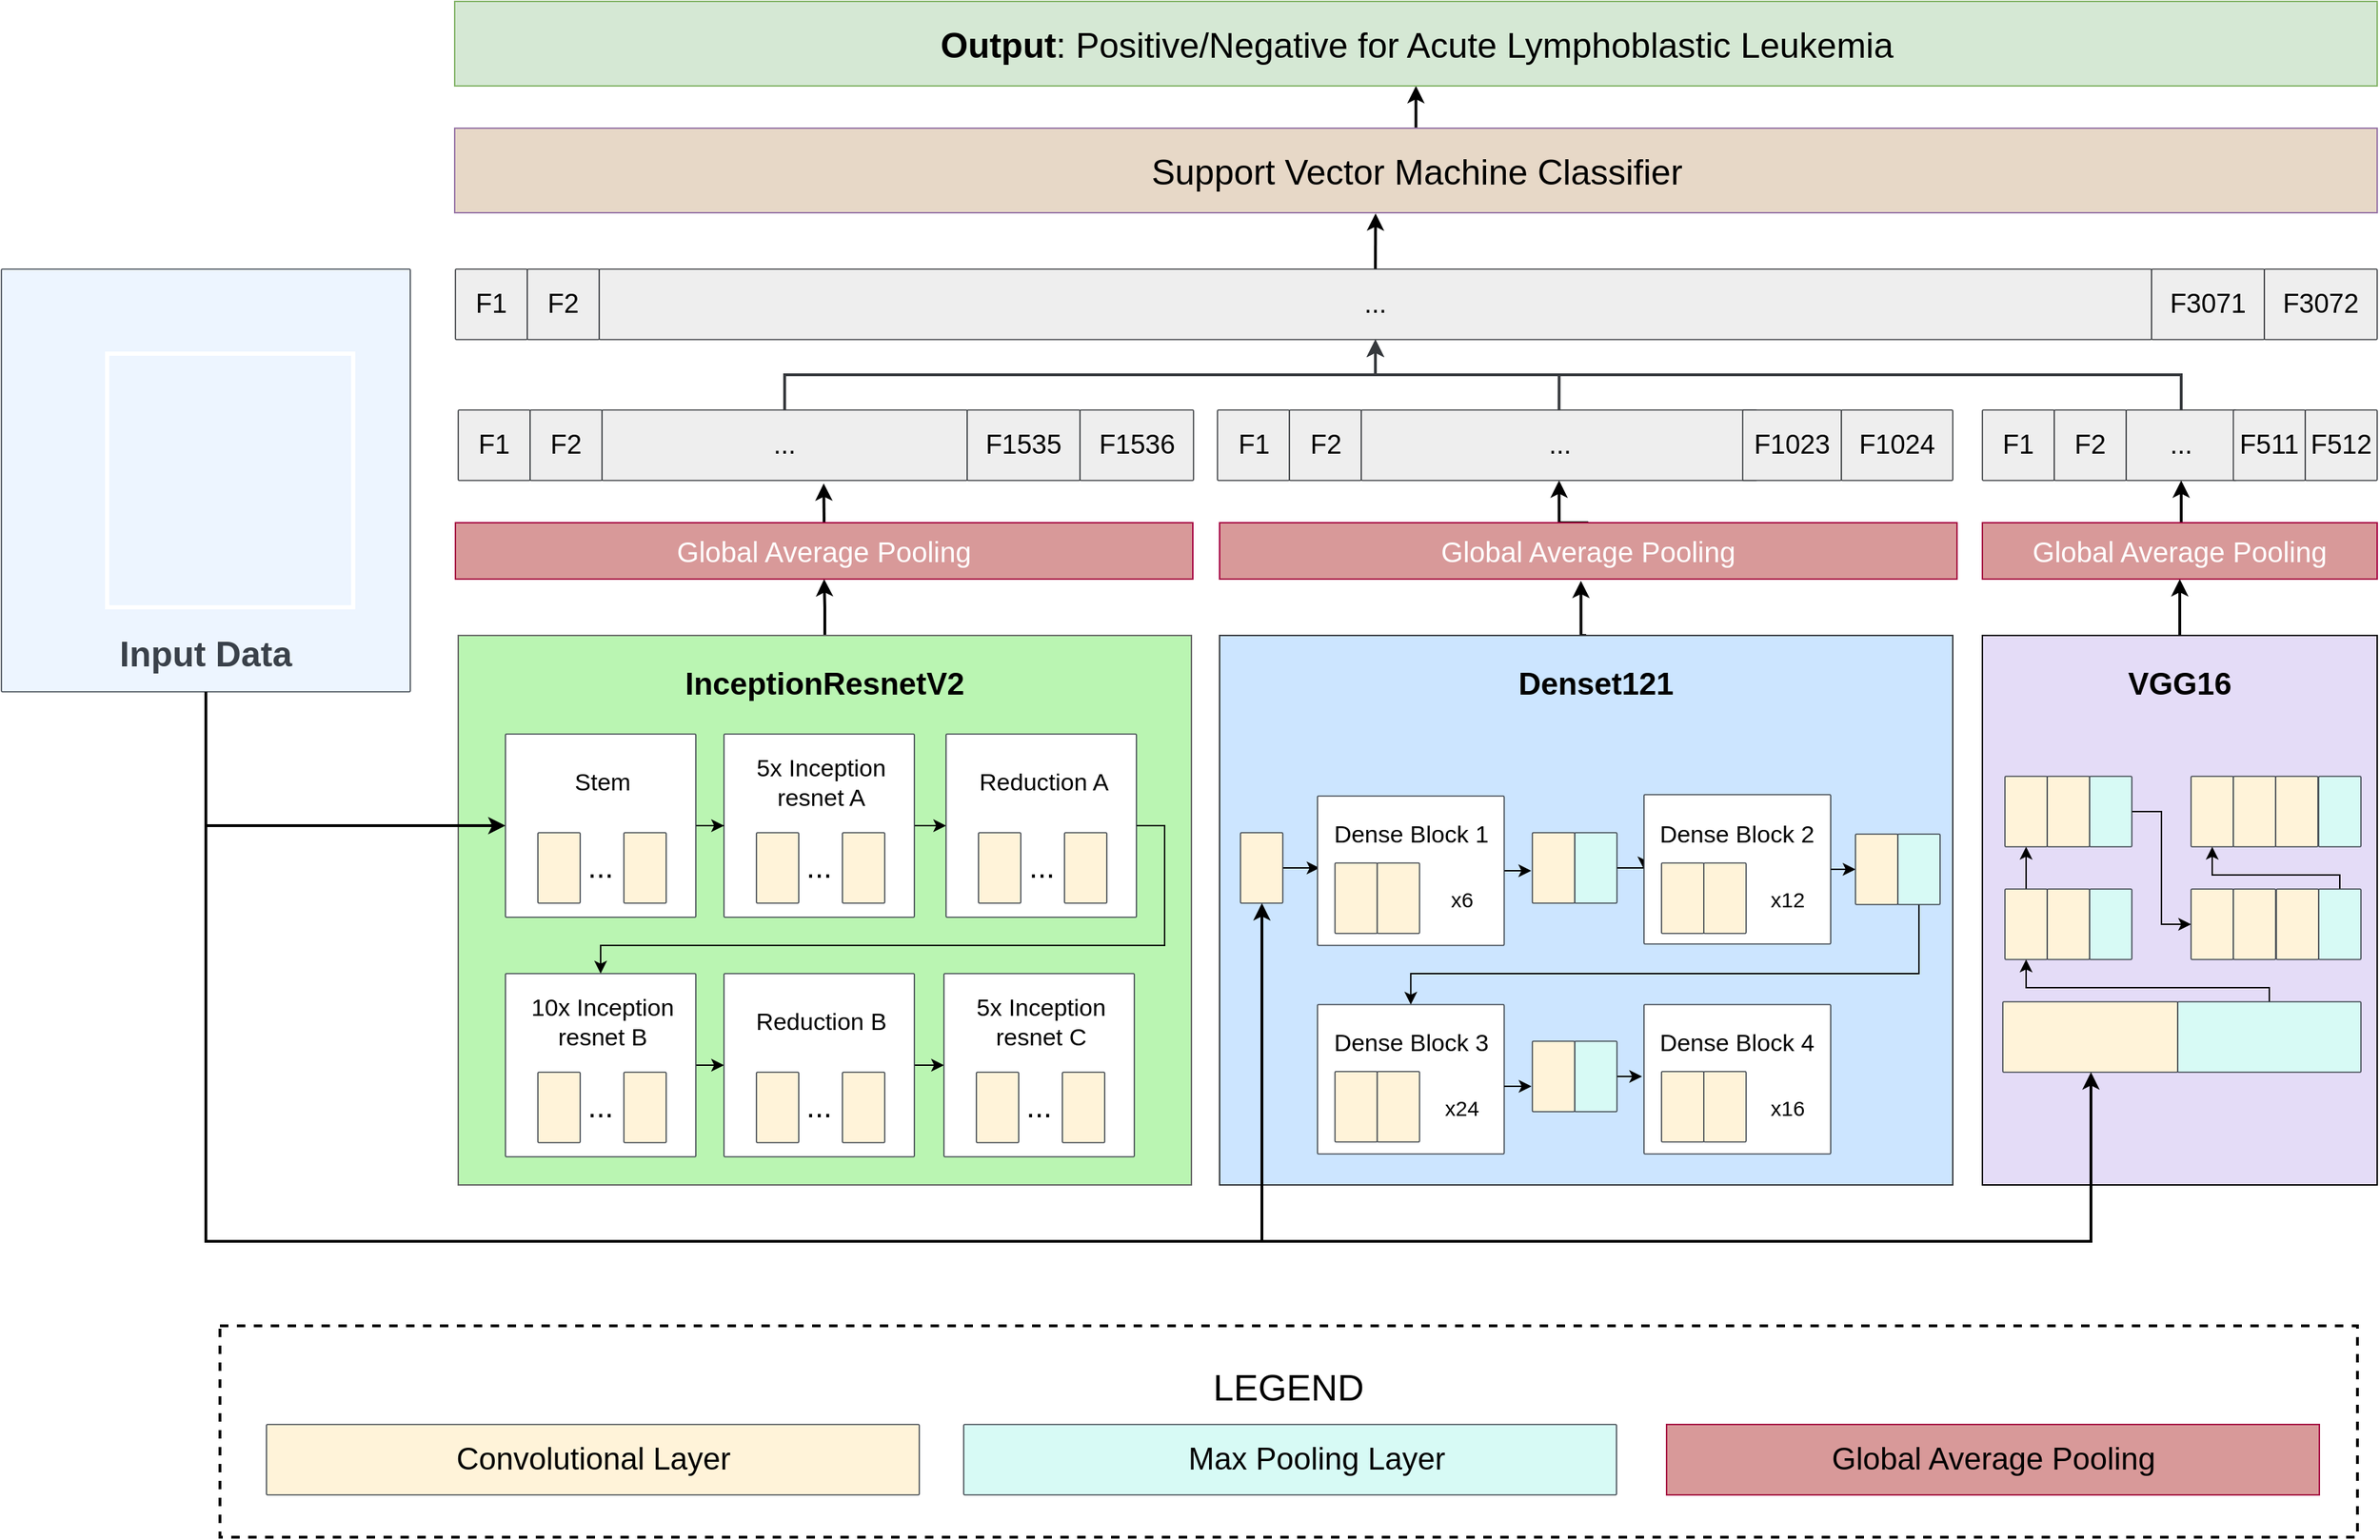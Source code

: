 <mxfile version="21.3.6" type="device">
  <diagram name="Page-1" id="dcNrq3EZDVbJjcfLy3L3">
    <mxGraphModel dx="4090" dy="1260" grid="1" gridSize="10" guides="1" tooltips="1" connect="1" arrows="1" fold="1" page="1" pageScale="1" pageWidth="850" pageHeight="1100" math="0" shadow="0">
      <root>
        <mxCell id="0" />
        <mxCell id="1" parent="0" />
        <mxCell id="1jOMe3DSmXeNATYC33Cs-1" value="" style="html=1;overflow=block;blockSpacing=1;whiteSpace=wrap;fontSize=13;spacing=3.8;strokeColor=#3a414a;strokeOpacity=100;fillOpacity=100;rounded=1;absoluteArcSize=1;arcSize=1.5;fillColor=#edf5ff;strokeWidth=0.8;lucidId=qksZ~IvJ2rkg;" parent="1" vertex="1">
          <mxGeometry x="-1465" y="410" width="290" height="300" as="geometry" />
        </mxCell>
        <mxCell id="1jOMe3DSmXeNATYC33Cs-2" value="" style="html=1;overflow=block;blockSpacing=1;whiteSpace=wrap;shape=image;fontSize=13;spacing=0;strokeColor=#ffffff;strokeOpacity=100;strokeWidth=3;image=https://images.lucid.app/images/e1678ac7-073d-4d77-ae5f-3718ac71f8c2/content;imageAspect=0;lucidId=zksZgOa.bNGP;" parent="1" vertex="1">
          <mxGeometry x="-1420" y="445" width="180" height="180" as="geometry" />
        </mxCell>
        <mxCell id="1jOMe3DSmXeNATYC33Cs-3" value="" style="html=1;overflow=block;blockSpacing=1;whiteSpace=wrap;shape=image;fontSize=13;spacing=0;strokeColor=#ffffff;strokeOpacity=100;strokeWidth=3;image=https://images.lucid.app/images/c136f2e1-bb6f-41cf-a175-960c0fe65cb5/content;imageAspect=0;lucidId=zksZTLr5oBY_;imageBorder=#FFFFFF;" parent="1" vertex="1">
          <mxGeometry x="-1390" y="470" width="174.5" height="180" as="geometry" />
        </mxCell>
        <mxCell id="1jOMe3DSmXeNATYC33Cs-4" value="&lt;font size=&quot;1&quot; style=&quot;&quot;&gt;&lt;b style=&quot;font-size: 25px;&quot;&gt;Input Data&lt;/b&gt;&lt;/font&gt;" style="html=1;overflow=block;blockSpacing=1;whiteSpace=wrap;fontSize=16.7;fontColor=#3a414a;spacing=3.8;strokeOpacity=0;fillOpacity=0;rounded=1;absoluteArcSize=1;arcSize=9;fillColor=#ffffff;strokeWidth=0.8;lucidId=ilsZxkLqA2Q9;" parent="1" vertex="1">
          <mxGeometry x="-1410" y="659" width="180" height="45" as="geometry" />
        </mxCell>
        <mxCell id="1jOMe3DSmXeNATYC33Cs-387" style="edgeStyle=orthogonalEdgeStyle;rounded=0;orthogonalLoop=1;jettySize=auto;html=1;exitX=0.5;exitY=0;exitDx=0;exitDy=0;entryX=0.5;entryY=1;entryDx=0;entryDy=0;strokeWidth=2;" parent="1" source="1jOMe3DSmXeNATYC33Cs-195" target="1jOMe3DSmXeNATYC33Cs-384" edge="1">
          <mxGeometry relative="1" as="geometry" />
        </mxCell>
        <mxCell id="1jOMe3DSmXeNATYC33Cs-195" value="" style="rounded=0;whiteSpace=wrap;html=1;fillColor=#BAF5B2;gradientColor=#BAF5B2;strokeColor=#666666;" parent="1" vertex="1">
          <mxGeometry x="-1141" y="670" width="520" height="390" as="geometry" />
        </mxCell>
        <mxCell id="1jOMe3DSmXeNATYC33Cs-235" style="edgeStyle=orthogonalEdgeStyle;rounded=0;orthogonalLoop=1;jettySize=auto;html=1;exitX=1;exitY=0.5;exitDx=0;exitDy=0;entryX=0;entryY=0.5;entryDx=0;entryDy=0;" parent="1" source="1jOMe3DSmXeNATYC33Cs-196" target="1jOMe3DSmXeNATYC33Cs-202" edge="1">
          <mxGeometry relative="1" as="geometry" />
        </mxCell>
        <mxCell id="1jOMe3DSmXeNATYC33Cs-196" value="&lt;div style=&quot;display: flex; justify-content: center; text-align: center; align-items: baseline; font-size: 0; line-height: 1.25;margin-top: -2px;&quot;&gt;&lt;span&gt;a&lt;/span&gt;&lt;/div&gt;" style="html=1;overflow=block;blockSpacing=1;whiteSpace=wrap;fontSize=13;spacing=3.8;strokeColor=#3a414a;strokeOpacity=100;rounded=1;absoluteArcSize=1;arcSize=1.5;strokeWidth=0.8;lucidId=cqyZAo~AT.8_;" parent="1" vertex="1">
          <mxGeometry x="-952.5" y="740" width="135" height="130" as="geometry" />
        </mxCell>
        <mxCell id="1jOMe3DSmXeNATYC33Cs-197" value="" style="html=1;overflow=block;blockSpacing=1;whiteSpace=wrap;fontSize=13;spacing=3.8;strokeColor=#3a414a;strokeOpacity=100;fillOpacity=100;rounded=1;absoluteArcSize=1;arcSize=1.5;fillColor=#fff3d9;strokeWidth=0.8;lucidId=sSsZeGLB3X2o;" parent="1" vertex="1">
          <mxGeometry x="-929.5" y="810" width="30" height="50" as="geometry" />
        </mxCell>
        <mxCell id="1jOMe3DSmXeNATYC33Cs-198" value="" style="html=1;overflow=block;blockSpacing=1;whiteSpace=wrap;fontSize=13;spacing=3.8;strokeColor=#3a414a;strokeOpacity=100;fillOpacity=100;rounded=1;absoluteArcSize=1;arcSize=1.5;fillColor=#fff3d9;strokeWidth=0.8;lucidId=sSsZeGLB3X2o;" parent="1" vertex="1">
          <mxGeometry x="-868.5" y="810" width="30" height="50" as="geometry" />
        </mxCell>
        <mxCell id="1jOMe3DSmXeNATYC33Cs-199" value="&lt;font style=&quot;font-size: 17px;&quot;&gt;5x Inception &lt;br&gt;resnet A&lt;/font&gt;" style="text;strokeColor=none;align=center;fillColor=none;html=1;verticalAlign=middle;whiteSpace=wrap;rounded=0;" parent="1" vertex="1">
          <mxGeometry x="-966" y="760" width="165" height="30" as="geometry" />
        </mxCell>
        <mxCell id="1jOMe3DSmXeNATYC33Cs-200" value="&lt;font style=&quot;font-size: 22px;&quot;&gt;...&lt;/font&gt;" style="text;strokeColor=none;align=center;fillColor=none;html=1;verticalAlign=middle;whiteSpace=wrap;rounded=0;" parent="1" vertex="1">
          <mxGeometry x="-915" y="820" width="60" height="30" as="geometry" />
        </mxCell>
        <mxCell id="1jOMe3DSmXeNATYC33Cs-201" style="edgeStyle=orthogonalEdgeStyle;rounded=0;orthogonalLoop=1;jettySize=auto;html=1;exitX=1;exitY=0.5;exitDx=0;exitDy=0;" parent="1" source="1jOMe3DSmXeNATYC33Cs-202" target="1jOMe3DSmXeNATYC33Cs-207" edge="1">
          <mxGeometry relative="1" as="geometry" />
        </mxCell>
        <mxCell id="1jOMe3DSmXeNATYC33Cs-202" value="&lt;div style=&quot;display: flex; justify-content: center; text-align: center; align-items: baseline; font-size: 0; line-height: 1.25;margin-top: -2px;&quot;&gt;&lt;span&gt;a&lt;/span&gt;&lt;/div&gt;" style="html=1;overflow=block;blockSpacing=1;whiteSpace=wrap;fontSize=13;spacing=3.8;strokeColor=#3a414a;strokeOpacity=100;rounded=1;absoluteArcSize=1;arcSize=1.5;strokeWidth=0.8;lucidId=cqyZAo~AT.8_;" parent="1" vertex="1">
          <mxGeometry x="-795" y="740" width="135" height="130" as="geometry" />
        </mxCell>
        <mxCell id="1jOMe3DSmXeNATYC33Cs-203" value="" style="html=1;overflow=block;blockSpacing=1;whiteSpace=wrap;fontSize=13;spacing=3.8;strokeColor=#3a414a;strokeOpacity=100;fillOpacity=100;rounded=1;absoluteArcSize=1;arcSize=1.5;fillColor=#fff3d9;strokeWidth=0.8;lucidId=sSsZeGLB3X2o;" parent="1" vertex="1">
          <mxGeometry x="-772" y="810" width="30" height="50" as="geometry" />
        </mxCell>
        <mxCell id="1jOMe3DSmXeNATYC33Cs-204" value="" style="html=1;overflow=block;blockSpacing=1;whiteSpace=wrap;fontSize=13;spacing=3.8;strokeColor=#3a414a;strokeOpacity=100;fillOpacity=100;rounded=1;absoluteArcSize=1;arcSize=1.5;fillColor=#fff3d9;strokeWidth=0.8;lucidId=sSsZeGLB3X2o;" parent="1" vertex="1">
          <mxGeometry x="-711" y="810" width="30" height="50" as="geometry" />
        </mxCell>
        <mxCell id="1jOMe3DSmXeNATYC33Cs-205" value="&lt;span style=&quot;font-size: 17px;&quot;&gt;Reduction A&lt;/span&gt;" style="text;strokeColor=none;align=center;fillColor=none;html=1;verticalAlign=middle;whiteSpace=wrap;rounded=0;" parent="1" vertex="1">
          <mxGeometry x="-808.5" y="760" width="165" height="30" as="geometry" />
        </mxCell>
        <mxCell id="1jOMe3DSmXeNATYC33Cs-206" value="&lt;font style=&quot;font-size: 22px;&quot;&gt;...&lt;/font&gt;" style="text;strokeColor=none;align=center;fillColor=none;html=1;verticalAlign=middle;whiteSpace=wrap;rounded=0;" parent="1" vertex="1">
          <mxGeometry x="-757.5" y="820" width="60" height="30" as="geometry" />
        </mxCell>
        <mxCell id="1jOMe3DSmXeNATYC33Cs-236" style="edgeStyle=orthogonalEdgeStyle;rounded=0;orthogonalLoop=1;jettySize=auto;html=1;exitX=1;exitY=0.5;exitDx=0;exitDy=0;entryX=0;entryY=0.5;entryDx=0;entryDy=0;" parent="1" source="1jOMe3DSmXeNATYC33Cs-207" target="1jOMe3DSmXeNATYC33Cs-212" edge="1">
          <mxGeometry relative="1" as="geometry" />
        </mxCell>
        <mxCell id="1jOMe3DSmXeNATYC33Cs-207" value="&lt;div style=&quot;display: flex; justify-content: center; text-align: center; align-items: baseline; font-size: 0; line-height: 1.25;margin-top: -2px;&quot;&gt;&lt;span&gt;a&lt;/span&gt;&lt;/div&gt;" style="html=1;overflow=block;blockSpacing=1;whiteSpace=wrap;fontSize=13;spacing=3.8;strokeColor=#3a414a;strokeOpacity=100;rounded=1;absoluteArcSize=1;arcSize=1.5;strokeWidth=0.8;lucidId=cqyZAo~AT.8_;" parent="1" vertex="1">
          <mxGeometry x="-1107.5" y="910" width="135" height="130" as="geometry" />
        </mxCell>
        <mxCell id="1jOMe3DSmXeNATYC33Cs-208" value="" style="html=1;overflow=block;blockSpacing=1;whiteSpace=wrap;fontSize=13;spacing=3.8;strokeColor=#3a414a;strokeOpacity=100;fillOpacity=100;rounded=1;absoluteArcSize=1;arcSize=1.5;fillColor=#fff3d9;strokeWidth=0.8;lucidId=sSsZeGLB3X2o;" parent="1" vertex="1">
          <mxGeometry x="-1084.5" y="980" width="30" height="50" as="geometry" />
        </mxCell>
        <mxCell id="1jOMe3DSmXeNATYC33Cs-209" value="" style="html=1;overflow=block;blockSpacing=1;whiteSpace=wrap;fontSize=13;spacing=3.8;strokeColor=#3a414a;strokeOpacity=100;fillOpacity=100;rounded=1;absoluteArcSize=1;arcSize=1.5;fillColor=#fff3d9;strokeWidth=0.8;lucidId=sSsZeGLB3X2o;" parent="1" vertex="1">
          <mxGeometry x="-1023.5" y="980" width="30" height="50" as="geometry" />
        </mxCell>
        <mxCell id="1jOMe3DSmXeNATYC33Cs-210" value="&lt;span style=&quot;font-size: 17px;&quot;&gt;10x Inception&lt;br&gt;resnet B&lt;br&gt;&lt;/span&gt;" style="text;strokeColor=none;align=center;fillColor=none;html=1;verticalAlign=middle;whiteSpace=wrap;rounded=0;" parent="1" vertex="1">
          <mxGeometry x="-1121" y="930" width="165" height="30" as="geometry" />
        </mxCell>
        <mxCell id="1jOMe3DSmXeNATYC33Cs-211" value="&lt;font style=&quot;font-size: 22px;&quot;&gt;...&lt;/font&gt;" style="text;strokeColor=none;align=center;fillColor=none;html=1;verticalAlign=middle;whiteSpace=wrap;rounded=0;" parent="1" vertex="1">
          <mxGeometry x="-1070" y="990" width="60" height="30" as="geometry" />
        </mxCell>
        <mxCell id="1jOMe3DSmXeNATYC33Cs-237" style="edgeStyle=orthogonalEdgeStyle;rounded=0;orthogonalLoop=1;jettySize=auto;html=1;exitX=1;exitY=0.5;exitDx=0;exitDy=0;entryX=0;entryY=0.5;entryDx=0;entryDy=0;" parent="1" source="1jOMe3DSmXeNATYC33Cs-212" target="1jOMe3DSmXeNATYC33Cs-217" edge="1">
          <mxGeometry relative="1" as="geometry" />
        </mxCell>
        <mxCell id="1jOMe3DSmXeNATYC33Cs-212" value="&lt;div style=&quot;display: flex; justify-content: center; text-align: center; align-items: baseline; font-size: 0; line-height: 1.25;margin-top: -2px;&quot;&gt;&lt;span&gt;a&lt;/span&gt;&lt;/div&gt;" style="html=1;overflow=block;blockSpacing=1;whiteSpace=wrap;fontSize=13;spacing=3.8;strokeColor=#3a414a;strokeOpacity=100;rounded=1;absoluteArcSize=1;arcSize=1.5;strokeWidth=0.8;lucidId=cqyZAo~AT.8_;" parent="1" vertex="1">
          <mxGeometry x="-952.5" y="910" width="135" height="130" as="geometry" />
        </mxCell>
        <mxCell id="1jOMe3DSmXeNATYC33Cs-213" value="" style="html=1;overflow=block;blockSpacing=1;whiteSpace=wrap;fontSize=13;spacing=3.8;strokeColor=#3a414a;strokeOpacity=100;fillOpacity=100;rounded=1;absoluteArcSize=1;arcSize=1.5;fillColor=#fff3d9;strokeWidth=0.8;lucidId=sSsZeGLB3X2o;" parent="1" vertex="1">
          <mxGeometry x="-929.5" y="980" width="30" height="50" as="geometry" />
        </mxCell>
        <mxCell id="1jOMe3DSmXeNATYC33Cs-214" value="" style="html=1;overflow=block;blockSpacing=1;whiteSpace=wrap;fontSize=13;spacing=3.8;strokeColor=#3a414a;strokeOpacity=100;fillOpacity=100;rounded=1;absoluteArcSize=1;arcSize=1.5;fillColor=#fff3d9;strokeWidth=0.8;lucidId=sSsZeGLB3X2o;" parent="1" vertex="1">
          <mxGeometry x="-868.5" y="980" width="30" height="50" as="geometry" />
        </mxCell>
        <mxCell id="1jOMe3DSmXeNATYC33Cs-215" value="&lt;span style=&quot;font-size: 17px;&quot;&gt;Reduction B&lt;/span&gt;" style="text;strokeColor=none;align=center;fillColor=none;html=1;verticalAlign=middle;whiteSpace=wrap;rounded=0;" parent="1" vertex="1">
          <mxGeometry x="-966" y="930" width="165" height="30" as="geometry" />
        </mxCell>
        <mxCell id="1jOMe3DSmXeNATYC33Cs-216" value="&lt;font style=&quot;font-size: 22px;&quot;&gt;...&lt;/font&gt;" style="text;strokeColor=none;align=center;fillColor=none;html=1;verticalAlign=middle;whiteSpace=wrap;rounded=0;" parent="1" vertex="1">
          <mxGeometry x="-915" y="990" width="60" height="30" as="geometry" />
        </mxCell>
        <mxCell id="1jOMe3DSmXeNATYC33Cs-217" value="&lt;div style=&quot;display: flex; justify-content: center; text-align: center; align-items: baseline; font-size: 0; line-height: 1.25;margin-top: -2px;&quot;&gt;&lt;span&gt;a&lt;/span&gt;&lt;/div&gt;" style="html=1;overflow=block;blockSpacing=1;whiteSpace=wrap;fontSize=13;spacing=3.8;strokeColor=#3a414a;strokeOpacity=100;rounded=1;absoluteArcSize=1;arcSize=1.5;strokeWidth=0.8;lucidId=cqyZAo~AT.8_;" parent="1" vertex="1">
          <mxGeometry x="-796.5" y="910" width="135" height="130" as="geometry" />
        </mxCell>
        <mxCell id="1jOMe3DSmXeNATYC33Cs-218" value="" style="html=1;overflow=block;blockSpacing=1;whiteSpace=wrap;fontSize=13;spacing=3.8;strokeColor=#3a414a;strokeOpacity=100;fillOpacity=100;rounded=1;absoluteArcSize=1;arcSize=1.5;fillColor=#fff3d9;strokeWidth=0.8;lucidId=sSsZeGLB3X2o;" parent="1" vertex="1">
          <mxGeometry x="-773.5" y="980" width="30" height="50" as="geometry" />
        </mxCell>
        <mxCell id="1jOMe3DSmXeNATYC33Cs-219" value="" style="html=1;overflow=block;blockSpacing=1;whiteSpace=wrap;fontSize=13;spacing=3.8;strokeColor=#3a414a;strokeOpacity=100;fillOpacity=100;rounded=1;absoluteArcSize=1;arcSize=1.5;fillColor=#fff3d9;strokeWidth=0.8;lucidId=sSsZeGLB3X2o;" parent="1" vertex="1">
          <mxGeometry x="-712.5" y="980" width="30" height="50" as="geometry" />
        </mxCell>
        <mxCell id="1jOMe3DSmXeNATYC33Cs-220" value="&lt;span style=&quot;font-size: 17px;&quot;&gt;5x Inception&lt;br&gt;resnet C&lt;br&gt;&lt;/span&gt;" style="text;strokeColor=none;align=center;fillColor=none;html=1;verticalAlign=middle;whiteSpace=wrap;rounded=0;" parent="1" vertex="1">
          <mxGeometry x="-810" y="930" width="165" height="30" as="geometry" />
        </mxCell>
        <mxCell id="1jOMe3DSmXeNATYC33Cs-221" value="&lt;font style=&quot;font-size: 22px;&quot;&gt;...&lt;/font&gt;" style="text;strokeColor=none;align=center;fillColor=none;html=1;verticalAlign=middle;whiteSpace=wrap;rounded=0;" parent="1" vertex="1">
          <mxGeometry x="-759" y="990" width="60" height="30" as="geometry" />
        </mxCell>
        <mxCell id="1jOMe3DSmXeNATYC33Cs-234" style="edgeStyle=orthogonalEdgeStyle;rounded=0;orthogonalLoop=1;jettySize=auto;html=1;exitX=1;exitY=0.5;exitDx=0;exitDy=0;" parent="1" source="1jOMe3DSmXeNATYC33Cs-222" target="1jOMe3DSmXeNATYC33Cs-196" edge="1">
          <mxGeometry relative="1" as="geometry" />
        </mxCell>
        <mxCell id="1jOMe3DSmXeNATYC33Cs-222" value="&lt;div style=&quot;display: flex; justify-content: center; text-align: center; align-items: baseline; font-size: 0; line-height: 1.25;margin-top: -2px;&quot;&gt;&lt;span&gt;a&lt;/span&gt;&lt;/div&gt;" style="html=1;overflow=block;blockSpacing=1;whiteSpace=wrap;fontSize=13;spacing=3.8;strokeColor=#3a414a;strokeOpacity=100;rounded=1;absoluteArcSize=1;arcSize=1.5;strokeWidth=0.8;lucidId=cqyZAo~AT.8_;" parent="1" vertex="1">
          <mxGeometry x="-1107.5" y="740" width="135" height="130" as="geometry" />
        </mxCell>
        <mxCell id="1jOMe3DSmXeNATYC33Cs-223" value="" style="html=1;overflow=block;blockSpacing=1;whiteSpace=wrap;fontSize=13;spacing=3.8;strokeColor=#3a414a;strokeOpacity=100;fillOpacity=100;rounded=1;absoluteArcSize=1;arcSize=1.5;fillColor=#fff3d9;strokeWidth=0.8;lucidId=sSsZeGLB3X2o;" parent="1" vertex="1">
          <mxGeometry x="-1084.5" y="810" width="30" height="50" as="geometry" />
        </mxCell>
        <mxCell id="1jOMe3DSmXeNATYC33Cs-224" value="" style="html=1;overflow=block;blockSpacing=1;whiteSpace=wrap;fontSize=13;spacing=3.8;strokeColor=#3a414a;strokeOpacity=100;fillOpacity=100;rounded=1;absoluteArcSize=1;arcSize=1.5;fillColor=#fff3d9;strokeWidth=0.8;lucidId=sSsZeGLB3X2o;" parent="1" vertex="1">
          <mxGeometry x="-1023.5" y="810" width="30" height="50" as="geometry" />
        </mxCell>
        <mxCell id="1jOMe3DSmXeNATYC33Cs-225" value="&lt;span style=&quot;font-size: 17px;&quot;&gt;Stem&lt;/span&gt;" style="text;strokeColor=none;align=center;fillColor=none;html=1;verticalAlign=middle;whiteSpace=wrap;rounded=0;" parent="1" vertex="1">
          <mxGeometry x="-1121" y="760" width="165" height="30" as="geometry" />
        </mxCell>
        <mxCell id="1jOMe3DSmXeNATYC33Cs-226" value="&lt;font style=&quot;font-size: 22px;&quot;&gt;...&lt;/font&gt;" style="text;strokeColor=none;align=center;fillColor=none;html=1;verticalAlign=middle;whiteSpace=wrap;rounded=0;" parent="1" vertex="1">
          <mxGeometry x="-1070" y="820" width="60" height="30" as="geometry" />
        </mxCell>
        <mxCell id="1jOMe3DSmXeNATYC33Cs-324" style="edgeStyle=orthogonalEdgeStyle;rounded=0;orthogonalLoop=1;jettySize=auto;html=1;exitX=1;exitY=0.5;exitDx=0;exitDy=0;" parent="1" edge="1">
          <mxGeometry relative="1" as="geometry">
            <mxPoint x="-470.61" y="425" as="sourcePoint" />
            <Array as="points">
              <mxPoint x="-460" y="425" />
              <mxPoint x="-460" y="490" />
              <mxPoint x="-845" y="490" />
            </Array>
          </mxGeometry>
        </mxCell>
        <mxCell id="1jOMe3DSmXeNATYC33Cs-388" style="edgeStyle=orthogonalEdgeStyle;rounded=0;orthogonalLoop=1;jettySize=auto;html=1;exitX=0.5;exitY=0;exitDx=0;exitDy=0;entryX=0.49;entryY=1.03;entryDx=0;entryDy=0;entryPerimeter=0;strokeWidth=2;" parent="1" source="1jOMe3DSmXeNATYC33Cs-325" target="1jOMe3DSmXeNATYC33Cs-385" edge="1">
          <mxGeometry relative="1" as="geometry" />
        </mxCell>
        <mxCell id="1jOMe3DSmXeNATYC33Cs-325" value="" style="rounded=0;whiteSpace=wrap;html=1;fillColor=#cce5ff;strokeColor=#36393d;" parent="1" vertex="1">
          <mxGeometry x="-601" y="670" width="520" height="390" as="geometry" />
        </mxCell>
        <mxCell id="1jOMe3DSmXeNATYC33Cs-326" style="edgeStyle=orthogonalEdgeStyle;rounded=0;orthogonalLoop=1;jettySize=auto;html=1;exitX=1;exitY=0.5;exitDx=0;exitDy=0;" parent="1" source="1jOMe3DSmXeNATYC33Cs-327" edge="1">
          <mxGeometry relative="1" as="geometry">
            <mxPoint x="-530.19" y="835" as="targetPoint" />
          </mxGeometry>
        </mxCell>
        <mxCell id="1jOMe3DSmXeNATYC33Cs-327" value="" style="html=1;overflow=block;blockSpacing=1;whiteSpace=wrap;fontSize=13;spacing=3.8;strokeColor=#3a414a;strokeOpacity=100;fillOpacity=100;rounded=1;absoluteArcSize=1;arcSize=1.5;fillColor=#fff3d9;strokeWidth=0.8;lucidId=sSsZeGLB3X2o;" parent="1" vertex="1">
          <mxGeometry x="-586.19" y="810" width="30" height="50" as="geometry" />
        </mxCell>
        <mxCell id="1jOMe3DSmXeNATYC33Cs-434" style="edgeStyle=orthogonalEdgeStyle;rounded=0;orthogonalLoop=1;jettySize=auto;html=1;exitX=1;exitY=0.5;exitDx=0;exitDy=0;entryX=0.425;entryY=0.428;entryDx=0;entryDy=0;entryPerimeter=0;" parent="1" source="1jOMe3DSmXeNATYC33Cs-329" target="1jOMe3DSmXeNATYC33Cs-325" edge="1">
          <mxGeometry relative="1" as="geometry" />
        </mxCell>
        <mxCell id="1jOMe3DSmXeNATYC33Cs-329" value="" style="html=1;overflow=block;blockSpacing=1;whiteSpace=wrap;fontSize=13;spacing=3.8;strokeColor=#3a414a;strokeOpacity=100;rounded=1;absoluteArcSize=1;arcSize=1.5;strokeWidth=0.8;lucidId=LSsZ9SuB0HA0;" parent="1" vertex="1">
          <mxGeometry x="-531.58" y="784" width="132.39" height="106" as="geometry" />
        </mxCell>
        <mxCell id="1jOMe3DSmXeNATYC33Cs-330" value="" style="html=1;overflow=block;blockSpacing=1;whiteSpace=wrap;fontSize=13;spacing=3.8;strokeColor=#3a414a;strokeOpacity=100;fillOpacity=100;rounded=1;absoluteArcSize=1;arcSize=1.5;fillColor=#fff3d9;strokeWidth=0.8;lucidId=sSsZeGLB3X2o;" parent="1" vertex="1">
          <mxGeometry x="-519.19" y="831.5" width="30" height="50" as="geometry" />
        </mxCell>
        <mxCell id="1jOMe3DSmXeNATYC33Cs-331" style="edgeStyle=orthogonalEdgeStyle;rounded=0;orthogonalLoop=1;jettySize=auto;html=1;exitX=1;exitY=0.5;exitDx=0;exitDy=0;entryX=0;entryY=0.5;entryDx=0;entryDy=0;" parent="1" source="1jOMe3DSmXeNATYC33Cs-332" target="1jOMe3DSmXeNATYC33Cs-338" edge="1">
          <mxGeometry relative="1" as="geometry">
            <Array as="points">
              <mxPoint x="-300.19" y="835" />
            </Array>
          </mxGeometry>
        </mxCell>
        <mxCell id="1jOMe3DSmXeNATYC33Cs-332" value="" style="html=1;overflow=block;blockSpacing=1;whiteSpace=wrap;fontSize=13;spacing=3.8;strokeColor=#3a414a;strokeOpacity=100;fillOpacity=100;rounded=1;absoluteArcSize=1;arcSize=1.5;fillColor=#d7faf5;strokeWidth=0.8;lucidId=dSsZKM5ELoIu;" parent="1" vertex="1">
          <mxGeometry x="-349.19" y="810" width="30" height="50" as="geometry" />
        </mxCell>
        <mxCell id="1jOMe3DSmXeNATYC33Cs-333" value="" style="html=1;overflow=block;blockSpacing=1;whiteSpace=wrap;fontSize=13;spacing=3.8;strokeColor=#3a414a;strokeOpacity=100;fillOpacity=100;rounded=1;absoluteArcSize=1;arcSize=1.5;fillColor=#fff3d9;strokeWidth=0.8;lucidId=sSsZeGLB3X2o;" parent="1" vertex="1">
          <mxGeometry x="-379.19" y="810" width="30" height="50" as="geometry" />
        </mxCell>
        <mxCell id="1jOMe3DSmXeNATYC33Cs-334" value="&lt;font style=&quot;font-size: 17px;&quot;&gt;Dense Block 1&lt;/font&gt;" style="text;strokeColor=none;align=center;fillColor=none;html=1;verticalAlign=middle;whiteSpace=wrap;rounded=0;" parent="1" vertex="1">
          <mxGeometry x="-525.19" y="797" width="120" height="30" as="geometry" />
        </mxCell>
        <mxCell id="1jOMe3DSmXeNATYC33Cs-335" value="&lt;font style=&quot;font-size: 15px;&quot;&gt;x6&lt;/font&gt;" style="text;strokeColor=none;align=center;fillColor=none;html=1;verticalAlign=middle;whiteSpace=wrap;rounded=0;" parent="1" vertex="1">
          <mxGeometry x="-459.19" y="842" width="60" height="30" as="geometry" />
        </mxCell>
        <mxCell id="1jOMe3DSmXeNATYC33Cs-336" value="" style="html=1;overflow=block;blockSpacing=1;whiteSpace=wrap;fontSize=13;spacing=3.8;strokeColor=#3a414a;strokeOpacity=100;fillOpacity=100;rounded=1;absoluteArcSize=1;arcSize=1.5;fillColor=#fff3d9;strokeWidth=0.8;lucidId=sSsZeGLB3X2o;" parent="1" vertex="1">
          <mxGeometry x="-489.19" y="831.5" width="30" height="50" as="geometry" />
        </mxCell>
        <mxCell id="6UCd8rIWywd2zae_jVOX-2" style="edgeStyle=orthogonalEdgeStyle;rounded=0;orthogonalLoop=1;jettySize=auto;html=1;exitX=1;exitY=0.5;exitDx=0;exitDy=0;entryX=0;entryY=0.5;entryDx=0;entryDy=0;" parent="1" source="1jOMe3DSmXeNATYC33Cs-338" target="1jOMe3DSmXeNATYC33Cs-341" edge="1">
          <mxGeometry relative="1" as="geometry" />
        </mxCell>
        <mxCell id="1jOMe3DSmXeNATYC33Cs-338" value="" style="html=1;overflow=block;blockSpacing=1;whiteSpace=wrap;fontSize=13;spacing=3.8;strokeColor=#3a414a;strokeOpacity=100;rounded=1;absoluteArcSize=1;arcSize=1.5;strokeWidth=0.8;lucidId=LSsZ9SuB0HA0;" parent="1" vertex="1">
          <mxGeometry x="-299.99" y="783" width="132.39" height="106" as="geometry" />
        </mxCell>
        <mxCell id="1jOMe3DSmXeNATYC33Cs-339" value="" style="html=1;overflow=block;blockSpacing=1;whiteSpace=wrap;fontSize=13;spacing=3.8;strokeColor=#3a414a;strokeOpacity=100;fillOpacity=100;rounded=1;absoluteArcSize=1;arcSize=1.5;fillColor=#fff3d9;strokeWidth=0.8;lucidId=sSsZeGLB3X2o;" parent="1" vertex="1">
          <mxGeometry x="-287.6" y="831.5" width="30" height="50" as="geometry" />
        </mxCell>
        <mxCell id="6UCd8rIWywd2zae_jVOX-3" style="edgeStyle=orthogonalEdgeStyle;rounded=0;orthogonalLoop=1;jettySize=auto;html=1;exitX=0.5;exitY=1;exitDx=0;exitDy=0;entryX=0.5;entryY=0;entryDx=0;entryDy=0;" parent="1" source="1jOMe3DSmXeNATYC33Cs-340" target="1jOMe3DSmXeNATYC33Cs-346" edge="1">
          <mxGeometry relative="1" as="geometry">
            <Array as="points">
              <mxPoint x="-105" y="910" />
              <mxPoint x="-465" y="910" />
            </Array>
          </mxGeometry>
        </mxCell>
        <mxCell id="1jOMe3DSmXeNATYC33Cs-340" value="" style="html=1;overflow=block;blockSpacing=1;whiteSpace=wrap;fontSize=13;spacing=3.8;strokeColor=#3a414a;strokeOpacity=100;fillOpacity=100;rounded=1;absoluteArcSize=1;arcSize=1.5;fillColor=#d7faf5;strokeWidth=0.8;lucidId=dSsZKM5ELoIu;" parent="1" vertex="1">
          <mxGeometry x="-120.0" y="811" width="30" height="50" as="geometry" />
        </mxCell>
        <mxCell id="1jOMe3DSmXeNATYC33Cs-341" value="" style="html=1;overflow=block;blockSpacing=1;whiteSpace=wrap;fontSize=13;spacing=3.8;strokeColor=#3a414a;strokeOpacity=100;fillOpacity=100;rounded=1;absoluteArcSize=1;arcSize=1.5;fillColor=#fff3d9;strokeWidth=0.8;lucidId=sSsZeGLB3X2o;" parent="1" vertex="1">
          <mxGeometry x="-150.0" y="811" width="30" height="50" as="geometry" />
        </mxCell>
        <mxCell id="1jOMe3DSmXeNATYC33Cs-342" value="&lt;font style=&quot;font-size: 17px;&quot;&gt;Dense Block 2&lt;/font&gt;" style="text;strokeColor=none;align=center;fillColor=none;html=1;verticalAlign=middle;whiteSpace=wrap;rounded=0;" parent="1" vertex="1">
          <mxGeometry x="-293.6" y="797" width="120" height="30" as="geometry" />
        </mxCell>
        <mxCell id="1jOMe3DSmXeNATYC33Cs-343" value="&lt;font style=&quot;font-size: 15px;&quot;&gt;x12&lt;/font&gt;" style="text;strokeColor=none;align=center;fillColor=none;html=1;verticalAlign=middle;whiteSpace=wrap;rounded=0;" parent="1" vertex="1">
          <mxGeometry x="-227.6" y="842" width="60" height="30" as="geometry" />
        </mxCell>
        <mxCell id="1jOMe3DSmXeNATYC33Cs-344" value="" style="html=1;overflow=block;blockSpacing=1;whiteSpace=wrap;fontSize=13;spacing=3.8;strokeColor=#3a414a;strokeOpacity=100;fillOpacity=100;rounded=1;absoluteArcSize=1;arcSize=1.5;fillColor=#fff3d9;strokeWidth=0.8;lucidId=sSsZeGLB3X2o;" parent="1" vertex="1">
          <mxGeometry x="-257.6" y="831.5" width="30" height="50" as="geometry" />
        </mxCell>
        <mxCell id="1jOMe3DSmXeNATYC33Cs-346" value="" style="html=1;overflow=block;blockSpacing=1;whiteSpace=wrap;fontSize=13;spacing=3.8;strokeColor=#3a414a;strokeOpacity=100;rounded=1;absoluteArcSize=1;arcSize=1.5;strokeWidth=0.8;lucidId=LSsZ9SuB0HA0;" parent="1" vertex="1">
          <mxGeometry x="-531.58" y="932" width="132.39" height="106" as="geometry" />
        </mxCell>
        <mxCell id="1jOMe3DSmXeNATYC33Cs-347" value="" style="html=1;overflow=block;blockSpacing=1;whiteSpace=wrap;fontSize=13;spacing=3.8;strokeColor=#3a414a;strokeOpacity=100;fillOpacity=100;rounded=1;absoluteArcSize=1;arcSize=1.5;fillColor=#fff3d9;strokeWidth=0.8;lucidId=sSsZeGLB3X2o;" parent="1" vertex="1">
          <mxGeometry x="-519.19" y="979.5" width="30" height="50" as="geometry" />
        </mxCell>
        <mxCell id="1jOMe3DSmXeNATYC33Cs-433" style="edgeStyle=orthogonalEdgeStyle;rounded=0;orthogonalLoop=1;jettySize=auto;html=1;exitX=1;exitY=0.5;exitDx=0;exitDy=0;entryX=-0.011;entryY=0.49;entryDx=0;entryDy=0;entryPerimeter=0;" parent="1" source="1jOMe3DSmXeNATYC33Cs-349" target="1jOMe3DSmXeNATYC33Cs-354" edge="1">
          <mxGeometry relative="1" as="geometry" />
        </mxCell>
        <mxCell id="1jOMe3DSmXeNATYC33Cs-349" value="" style="html=1;overflow=block;blockSpacing=1;whiteSpace=wrap;fontSize=13;spacing=3.8;strokeColor=#3a414a;strokeOpacity=100;fillOpacity=100;rounded=1;absoluteArcSize=1;arcSize=1.5;fillColor=#d7faf5;strokeWidth=0.8;lucidId=dSsZKM5ELoIu;" parent="1" vertex="1">
          <mxGeometry x="-349.19" y="958" width="30" height="50" as="geometry" />
        </mxCell>
        <mxCell id="1jOMe3DSmXeNATYC33Cs-350" value="" style="html=1;overflow=block;blockSpacing=1;whiteSpace=wrap;fontSize=13;spacing=3.8;strokeColor=#3a414a;strokeOpacity=100;fillOpacity=100;rounded=1;absoluteArcSize=1;arcSize=1.5;fillColor=#fff3d9;strokeWidth=0.8;lucidId=sSsZeGLB3X2o;" parent="1" vertex="1">
          <mxGeometry x="-379.19" y="958" width="30" height="50" as="geometry" />
        </mxCell>
        <mxCell id="1jOMe3DSmXeNATYC33Cs-351" value="&lt;font style=&quot;font-size: 17px;&quot;&gt;Dense Block 3&lt;/font&gt;" style="text;strokeColor=none;align=center;fillColor=none;html=1;verticalAlign=middle;whiteSpace=wrap;rounded=0;" parent="1" vertex="1">
          <mxGeometry x="-525.19" y="945" width="120" height="30" as="geometry" />
        </mxCell>
        <mxCell id="1jOMe3DSmXeNATYC33Cs-432" style="edgeStyle=orthogonalEdgeStyle;rounded=0;orthogonalLoop=1;jettySize=auto;html=1;exitX=1;exitY=0;exitDx=0;exitDy=0;entryX=-0.02;entryY=0.633;entryDx=0;entryDy=0;entryPerimeter=0;" parent="1" source="1jOMe3DSmXeNATYC33Cs-352" target="1jOMe3DSmXeNATYC33Cs-350" edge="1">
          <mxGeometry relative="1" as="geometry" />
        </mxCell>
        <mxCell id="1jOMe3DSmXeNATYC33Cs-352" value="&lt;font style=&quot;font-size: 15px;&quot;&gt;x24&lt;/font&gt;" style="text;strokeColor=none;align=center;fillColor=none;html=1;verticalAlign=middle;whiteSpace=wrap;rounded=0;" parent="1" vertex="1">
          <mxGeometry x="-459.19" y="990" width="60" height="30" as="geometry" />
        </mxCell>
        <mxCell id="1jOMe3DSmXeNATYC33Cs-353" value="" style="html=1;overflow=block;blockSpacing=1;whiteSpace=wrap;fontSize=13;spacing=3.8;strokeColor=#3a414a;strokeOpacity=100;fillOpacity=100;rounded=1;absoluteArcSize=1;arcSize=1.5;fillColor=#fff3d9;strokeWidth=0.8;lucidId=sSsZeGLB3X2o;" parent="1" vertex="1">
          <mxGeometry x="-489.19" y="979.5" width="30" height="50" as="geometry" />
        </mxCell>
        <mxCell id="1jOMe3DSmXeNATYC33Cs-354" value="" style="html=1;overflow=block;blockSpacing=1;whiteSpace=wrap;fontSize=13;spacing=3.8;strokeColor=#3a414a;strokeOpacity=100;rounded=1;absoluteArcSize=1;arcSize=1.5;strokeWidth=0.8;lucidId=LSsZ9SuB0HA0;" parent="1" vertex="1">
          <mxGeometry x="-299.99" y="932" width="132.39" height="106" as="geometry" />
        </mxCell>
        <mxCell id="1jOMe3DSmXeNATYC33Cs-355" value="" style="html=1;overflow=block;blockSpacing=1;whiteSpace=wrap;fontSize=13;spacing=3.8;strokeColor=#3a414a;strokeOpacity=100;fillOpacity=100;rounded=1;absoluteArcSize=1;arcSize=1.5;fillColor=#fff3d9;strokeWidth=0.8;lucidId=sSsZeGLB3X2o;" parent="1" vertex="1">
          <mxGeometry x="-287.6" y="979.5" width="30" height="50" as="geometry" />
        </mxCell>
        <mxCell id="1jOMe3DSmXeNATYC33Cs-356" value="&lt;font style=&quot;font-size: 17px;&quot;&gt;Dense Block 4&lt;/font&gt;" style="text;strokeColor=none;align=center;fillColor=none;html=1;verticalAlign=middle;whiteSpace=wrap;rounded=0;" parent="1" vertex="1">
          <mxGeometry x="-293.6" y="945" width="120" height="30" as="geometry" />
        </mxCell>
        <mxCell id="1jOMe3DSmXeNATYC33Cs-357" value="&lt;font style=&quot;font-size: 15px;&quot;&gt;x16&lt;/font&gt;" style="text;strokeColor=none;align=center;fillColor=none;html=1;verticalAlign=middle;whiteSpace=wrap;rounded=0;" parent="1" vertex="1">
          <mxGeometry x="-227.6" y="990" width="60" height="30" as="geometry" />
        </mxCell>
        <mxCell id="1jOMe3DSmXeNATYC33Cs-358" value="" style="html=1;overflow=block;blockSpacing=1;whiteSpace=wrap;fontSize=13;spacing=3.8;strokeColor=#3a414a;strokeOpacity=100;fillOpacity=100;rounded=1;absoluteArcSize=1;arcSize=1.5;fillColor=#fff3d9;strokeWidth=0.8;lucidId=sSsZeGLB3X2o;" parent="1" vertex="1">
          <mxGeometry x="-257.6" y="979.5" width="30" height="50" as="geometry" />
        </mxCell>
        <mxCell id="1jOMe3DSmXeNATYC33Cs-389" style="edgeStyle=orthogonalEdgeStyle;rounded=0;orthogonalLoop=1;jettySize=auto;html=1;exitX=0.5;exitY=0;exitDx=0;exitDy=0;entryX=0.5;entryY=1;entryDx=0;entryDy=0;strokeWidth=2;" parent="1" source="1jOMe3DSmXeNATYC33Cs-360" target="1jOMe3DSmXeNATYC33Cs-386" edge="1">
          <mxGeometry relative="1" as="geometry" />
        </mxCell>
        <mxCell id="1jOMe3DSmXeNATYC33Cs-360" value="" style="rounded=0;whiteSpace=wrap;html=1;fillColor=#E4DCF7;" parent="1" vertex="1">
          <mxGeometry x="-60" y="670" width="280" height="390" as="geometry" />
        </mxCell>
        <mxCell id="1jOMe3DSmXeNATYC33Cs-361" value="" style="html=1;overflow=block;blockSpacing=1;whiteSpace=wrap;fontSize=13;spacing=3.8;strokeColor=#3a414a;strokeOpacity=100;fillOpacity=100;rounded=1;absoluteArcSize=1;arcSize=1.5;fillColor=#fff3d9;strokeWidth=0.8;lucidId=sSsZeGLB3X2o;" parent="1" vertex="1">
          <mxGeometry x="88" y="770" width="30" height="50" as="geometry" />
        </mxCell>
        <mxCell id="1jOMe3DSmXeNATYC33Cs-362" value="" style="html=1;overflow=block;blockSpacing=1;whiteSpace=wrap;fontSize=13;spacing=3.8;strokeColor=#3a414a;strokeOpacity=100;fillOpacity=100;rounded=1;absoluteArcSize=1;arcSize=1.5;fillColor=#fff3d9;strokeWidth=0.8;lucidId=sSsZeGLB3X2o;" parent="1" vertex="1">
          <mxGeometry x="118" y="770" width="30" height="50" as="geometry" />
        </mxCell>
        <mxCell id="1jOMe3DSmXeNATYC33Cs-363" value="" style="html=1;overflow=block;blockSpacing=1;whiteSpace=wrap;fontSize=13;spacing=3.8;strokeColor=#3a414a;strokeOpacity=100;fillOpacity=100;rounded=1;absoluteArcSize=1;arcSize=1.5;fillColor=#d7faf5;strokeWidth=0.8;lucidId=dSsZKM5ELoIu;" parent="1" vertex="1">
          <mxGeometry x="178.5" y="770" width="30" height="50" as="geometry" />
        </mxCell>
        <mxCell id="1jOMe3DSmXeNATYC33Cs-364" value="" style="html=1;overflow=block;blockSpacing=1;whiteSpace=wrap;fontSize=13;spacing=3.8;strokeColor=#3a414a;strokeOpacity=100;fillOpacity=100;rounded=1;absoluteArcSize=1;arcSize=1.5;fillColor=#fff3d9;strokeWidth=0.8;lucidId=sSsZeGLB3X2o;" parent="1" vertex="1">
          <mxGeometry x="148" y="770" width="30" height="50" as="geometry" />
        </mxCell>
        <mxCell id="1jOMe3DSmXeNATYC33Cs-365" value="" style="html=1;overflow=block;blockSpacing=1;whiteSpace=wrap;fontSize=13;spacing=3.8;strokeColor=#3a414a;strokeOpacity=100;fillOpacity=100;rounded=1;absoluteArcSize=1;arcSize=1.5;fillColor=#fff3d9;strokeWidth=0.8;lucidId=sSsZeGLB3X2o;" parent="1" vertex="1">
          <mxGeometry x="88" y="850" width="30" height="50" as="geometry" />
        </mxCell>
        <mxCell id="1jOMe3DSmXeNATYC33Cs-366" value="" style="html=1;overflow=block;blockSpacing=1;whiteSpace=wrap;fontSize=13;spacing=3.8;strokeColor=#3a414a;strokeOpacity=100;fillOpacity=100;rounded=1;absoluteArcSize=1;arcSize=1.5;fillColor=#fff3d9;strokeWidth=0.8;lucidId=sSsZeGLB3X2o;" parent="1" vertex="1">
          <mxGeometry x="118" y="850" width="30" height="50" as="geometry" />
        </mxCell>
        <mxCell id="1jOMe3DSmXeNATYC33Cs-451" style="edgeStyle=orthogonalEdgeStyle;rounded=0;orthogonalLoop=1;jettySize=auto;html=1;exitX=0.5;exitY=0;exitDx=0;exitDy=0;entryX=0.5;entryY=1;entryDx=0;entryDy=0;" parent="1" source="1jOMe3DSmXeNATYC33Cs-367" target="1jOMe3DSmXeNATYC33Cs-361" edge="1">
          <mxGeometry relative="1" as="geometry">
            <Array as="points">
              <mxPoint x="194" y="840" />
              <mxPoint x="103" y="840" />
            </Array>
          </mxGeometry>
        </mxCell>
        <mxCell id="1jOMe3DSmXeNATYC33Cs-367" value="" style="html=1;overflow=block;blockSpacing=1;whiteSpace=wrap;fontSize=13;spacing=3.8;strokeColor=#3a414a;strokeOpacity=100;fillOpacity=100;rounded=1;absoluteArcSize=1;arcSize=1.5;fillColor=#d7faf5;strokeWidth=0.8;lucidId=dSsZKM5ELoIu;" parent="1" vertex="1">
          <mxGeometry x="178.5" y="850" width="30" height="50" as="geometry" />
        </mxCell>
        <mxCell id="1jOMe3DSmXeNATYC33Cs-368" value="" style="html=1;overflow=block;blockSpacing=1;whiteSpace=wrap;fontSize=13;spacing=3.8;strokeColor=#3a414a;strokeOpacity=100;fillOpacity=100;rounded=1;absoluteArcSize=1;arcSize=1.5;fillColor=#fff3d9;strokeWidth=0.8;lucidId=sSsZeGLB3X2o;" parent="1" vertex="1">
          <mxGeometry x="148.5" y="850" width="30" height="50" as="geometry" />
        </mxCell>
        <mxCell id="1jOMe3DSmXeNATYC33Cs-369" value="" style="html=1;overflow=block;blockSpacing=1;whiteSpace=wrap;fontSize=13;spacing=3.8;strokeColor=#3a414a;strokeOpacity=100;fillOpacity=100;rounded=1;absoluteArcSize=1;arcSize=1.5;fillColor=#fff3d9;strokeWidth=0.8;lucidId=sSsZeGLB3X2o;" parent="1" vertex="1">
          <mxGeometry x="-44" y="770" width="30" height="50" as="geometry" />
        </mxCell>
        <mxCell id="1jOMe3DSmXeNATYC33Cs-450" style="edgeStyle=orthogonalEdgeStyle;rounded=0;orthogonalLoop=1;jettySize=auto;html=1;exitX=1;exitY=0.5;exitDx=0;exitDy=0;entryX=0;entryY=0.5;entryDx=0;entryDy=0;" parent="1" source="1jOMe3DSmXeNATYC33Cs-370" target="1jOMe3DSmXeNATYC33Cs-365" edge="1">
          <mxGeometry relative="1" as="geometry" />
        </mxCell>
        <mxCell id="1jOMe3DSmXeNATYC33Cs-370" value="" style="html=1;overflow=block;blockSpacing=1;whiteSpace=wrap;fontSize=13;spacing=3.8;strokeColor=#3a414a;strokeOpacity=100;fillOpacity=100;rounded=1;absoluteArcSize=1;arcSize=1.5;fillColor=#d7faf5;strokeWidth=0.8;lucidId=dSsZKM5ELoIu;" parent="1" vertex="1">
          <mxGeometry x="16" y="770" width="30" height="50" as="geometry" />
        </mxCell>
        <mxCell id="1jOMe3DSmXeNATYC33Cs-371" value="" style="html=1;overflow=block;blockSpacing=1;whiteSpace=wrap;fontSize=13;spacing=3.8;strokeColor=#3a414a;strokeOpacity=100;fillOpacity=100;rounded=1;absoluteArcSize=1;arcSize=1.5;fillColor=#fff3d9;strokeWidth=0.8;lucidId=sSsZeGLB3X2o;" parent="1" vertex="1">
          <mxGeometry x="-14" y="770" width="30" height="50" as="geometry" />
        </mxCell>
        <mxCell id="1jOMe3DSmXeNATYC33Cs-449" style="edgeStyle=orthogonalEdgeStyle;rounded=0;orthogonalLoop=1;jettySize=auto;html=1;exitX=0.5;exitY=0;exitDx=0;exitDy=0;entryX=0.5;entryY=1;entryDx=0;entryDy=0;" parent="1" source="1jOMe3DSmXeNATYC33Cs-372" target="1jOMe3DSmXeNATYC33Cs-369" edge="1">
          <mxGeometry relative="1" as="geometry" />
        </mxCell>
        <mxCell id="1jOMe3DSmXeNATYC33Cs-372" value="" style="html=1;overflow=block;blockSpacing=1;whiteSpace=wrap;fontSize=13;spacing=3.8;strokeColor=#3a414a;strokeOpacity=100;fillOpacity=100;rounded=1;absoluteArcSize=1;arcSize=1.5;fillColor=#fff3d9;strokeWidth=0.8;lucidId=sSsZeGLB3X2o;" parent="1" vertex="1">
          <mxGeometry x="-44" y="850" width="30" height="50" as="geometry" />
        </mxCell>
        <mxCell id="1jOMe3DSmXeNATYC33Cs-373" value="" style="html=1;overflow=block;blockSpacing=1;whiteSpace=wrap;fontSize=13;spacing=3.8;strokeColor=#3a414a;strokeOpacity=100;fillOpacity=100;rounded=1;absoluteArcSize=1;arcSize=1.5;fillColor=#d7faf5;strokeWidth=0.8;lucidId=dSsZKM5ELoIu;" parent="1" vertex="1">
          <mxGeometry x="16" y="850" width="30" height="50" as="geometry" />
        </mxCell>
        <mxCell id="1jOMe3DSmXeNATYC33Cs-374" value="" style="html=1;overflow=block;blockSpacing=1;whiteSpace=wrap;fontSize=13;spacing=3.8;strokeColor=#3a414a;strokeOpacity=100;fillOpacity=100;rounded=1;absoluteArcSize=1;arcSize=1.5;fillColor=#fff3d9;strokeWidth=0.8;lucidId=sSsZeGLB3X2o;" parent="1" vertex="1">
          <mxGeometry x="-14" y="850" width="30" height="50" as="geometry" />
        </mxCell>
        <mxCell id="1jOMe3DSmXeNATYC33Cs-448" style="edgeStyle=orthogonalEdgeStyle;rounded=0;orthogonalLoop=1;jettySize=auto;html=1;exitX=0.5;exitY=0;exitDx=0;exitDy=0;entryX=0.5;entryY=1;entryDx=0;entryDy=0;" parent="1" source="1jOMe3DSmXeNATYC33Cs-375" target="1jOMe3DSmXeNATYC33Cs-372" edge="1">
          <mxGeometry relative="1" as="geometry">
            <Array as="points">
              <mxPoint x="144" y="920" />
              <mxPoint x="-29" y="920" />
            </Array>
          </mxGeometry>
        </mxCell>
        <mxCell id="1jOMe3DSmXeNATYC33Cs-375" value="" style="html=1;overflow=block;blockSpacing=1;whiteSpace=wrap;fontSize=13;spacing=3.8;strokeColor=#3a414a;strokeOpacity=100;fillOpacity=100;rounded=1;absoluteArcSize=1;arcSize=1.5;fillColor=#d7faf5;strokeWidth=0.8;lucidId=dSsZKM5ELoIu;" parent="1" vertex="1">
          <mxGeometry x="78.5" y="930" width="130" height="50" as="geometry" />
        </mxCell>
        <mxCell id="1jOMe3DSmXeNATYC33Cs-376" value="" style="html=1;overflow=block;blockSpacing=1;whiteSpace=wrap;fontSize=13;spacing=3.8;strokeColor=#3a414a;strokeOpacity=100;fillOpacity=100;rounded=1;absoluteArcSize=1;arcSize=1.5;fillColor=#fff3d9;strokeWidth=0.8;lucidId=sSsZeGLB3X2o;" parent="1" vertex="1">
          <mxGeometry x="-45.5" y="930" width="124" height="50" as="geometry" />
        </mxCell>
        <mxCell id="1jOMe3DSmXeNATYC33Cs-377" value="&lt;font size=&quot;1&quot; style=&quot;&quot;&gt;&lt;b style=&quot;font-size: 22px;&quot;&gt;InceptionResnetV2&lt;/b&gt;&lt;/font&gt;" style="text;strokeColor=none;align=center;fillColor=none;html=1;verticalAlign=middle;whiteSpace=wrap;rounded=0;" parent="1" vertex="1">
          <mxGeometry x="-986" y="690" width="210" height="30" as="geometry" />
        </mxCell>
        <mxCell id="1jOMe3DSmXeNATYC33Cs-378" value="&lt;font size=&quot;1&quot; style=&quot;&quot;&gt;&lt;b style=&quot;font-size: 22px;&quot;&gt;Denset121&lt;/b&gt;&lt;/font&gt;" style="text;strokeColor=none;align=center;fillColor=none;html=1;verticalAlign=middle;whiteSpace=wrap;rounded=0;" parent="1" vertex="1">
          <mxGeometry x="-419.19" y="690" width="170" height="30" as="geometry" />
        </mxCell>
        <mxCell id="1jOMe3DSmXeNATYC33Cs-379" value="&lt;font size=&quot;1&quot; style=&quot;&quot;&gt;&lt;b style=&quot;font-size: 22px;&quot;&gt;VGG16&lt;/b&gt;&lt;/font&gt;" style="text;strokeColor=none;align=center;fillColor=none;html=1;verticalAlign=middle;whiteSpace=wrap;rounded=0;" parent="1" vertex="1">
          <mxGeometry x="10" y="690" width="140" height="30" as="geometry" />
        </mxCell>
        <mxCell id="1jOMe3DSmXeNATYC33Cs-428" style="edgeStyle=orthogonalEdgeStyle;rounded=0;orthogonalLoop=1;jettySize=auto;html=1;exitX=0.5;exitY=0;exitDx=0;exitDy=0;entryX=0.607;entryY=1.043;entryDx=0;entryDy=0;entryPerimeter=0;strokeWidth=2;" parent="1" source="1jOMe3DSmXeNATYC33Cs-384" target="1jOMe3DSmXeNATYC33Cs-392" edge="1">
          <mxGeometry relative="1" as="geometry" />
        </mxCell>
        <mxCell id="1jOMe3DSmXeNATYC33Cs-384" value="&lt;font style=&quot;font-size: 20px;&quot;&gt;Global Average Pooling&lt;/font&gt;" style="rounded=0;whiteSpace=wrap;html=1;fillColor=#D89999;fontColor=#ffffff;strokeColor=#A50040;" parent="1" vertex="1">
          <mxGeometry x="-1143" y="590" width="523" height="40" as="geometry" />
        </mxCell>
        <mxCell id="1jOMe3DSmXeNATYC33Cs-406" style="edgeStyle=orthogonalEdgeStyle;rounded=0;orthogonalLoop=1;jettySize=auto;html=1;exitX=0.5;exitY=0;exitDx=0;exitDy=0;entryX=0.5;entryY=1;entryDx=0;entryDy=0;strokeWidth=2;" parent="1" source="1jOMe3DSmXeNATYC33Cs-385" target="1jOMe3DSmXeNATYC33Cs-397" edge="1">
          <mxGeometry relative="1" as="geometry" />
        </mxCell>
        <mxCell id="1jOMe3DSmXeNATYC33Cs-385" value="&lt;font style=&quot;font-size: 20px;&quot;&gt;Global Average Pooling&lt;/font&gt;" style="rounded=0;whiteSpace=wrap;html=1;fillColor=#D89999;fontColor=#ffffff;strokeColor=#A50040;" parent="1" vertex="1">
          <mxGeometry x="-601" y="590" width="523" height="40" as="geometry" />
        </mxCell>
        <mxCell id="1jOMe3DSmXeNATYC33Cs-407" style="edgeStyle=orthogonalEdgeStyle;rounded=0;orthogonalLoop=1;jettySize=auto;html=1;exitX=0.5;exitY=0;exitDx=0;exitDy=0;entryX=0.5;entryY=1;entryDx=0;entryDy=0;strokeWidth=2;" parent="1" source="1jOMe3DSmXeNATYC33Cs-386" target="1jOMe3DSmXeNATYC33Cs-402" edge="1">
          <mxGeometry relative="1" as="geometry" />
        </mxCell>
        <mxCell id="1jOMe3DSmXeNATYC33Cs-386" value="&lt;font style=&quot;font-size: 20px;&quot;&gt;Global Average Pooling&lt;/font&gt;" style="rounded=0;whiteSpace=wrap;html=1;fillColor=#D89999;fontColor=#ffffff;strokeColor=#A50040;" parent="1" vertex="1">
          <mxGeometry x="-60" y="590" width="280" height="40" as="geometry" />
        </mxCell>
        <mxCell id="1jOMe3DSmXeNATYC33Cs-390" value="F1" style="html=1;overflow=block;blockSpacing=1;whiteSpace=wrap;fontSize=19;spacing=3.8;strokeColor=#36393d;strokeOpacity=100;fillOpacity=100;rounded=1;absoluteArcSize=1;arcSize=1.5;fillColor=#eeeeee;strokeWidth=0.8;lucidId=sSsZeGLB3X2o;" parent="1" vertex="1">
          <mxGeometry x="-1141" y="510" width="51" height="50" as="geometry" />
        </mxCell>
        <mxCell id="1jOMe3DSmXeNATYC33Cs-391" value="F2" style="html=1;overflow=block;blockSpacing=1;whiteSpace=wrap;fontSize=19;spacing=3.8;strokeColor=#36393d;strokeOpacity=100;fillOpacity=100;rounded=1;absoluteArcSize=1;arcSize=1.5;fillColor=#eeeeee;strokeWidth=0.8;lucidId=sSsZeGLB3X2o;" parent="1" vertex="1">
          <mxGeometry x="-1090" y="510" width="51" height="50" as="geometry" />
        </mxCell>
        <mxCell id="1jOMe3DSmXeNATYC33Cs-413" style="edgeStyle=orthogonalEdgeStyle;rounded=0;orthogonalLoop=1;jettySize=auto;html=1;exitX=0.5;exitY=0;exitDx=0;exitDy=0;fillColor=#eeeeee;strokeColor=#36393d;fontSize=19;strokeWidth=2;" parent="1" source="1jOMe3DSmXeNATYC33Cs-392" target="1jOMe3DSmXeNATYC33Cs-410" edge="1">
          <mxGeometry relative="1" as="geometry" />
        </mxCell>
        <mxCell id="1jOMe3DSmXeNATYC33Cs-392" value="&lt;font style=&quot;font-size: 19px;&quot;&gt;...&lt;/font&gt;" style="html=1;overflow=block;blockSpacing=1;whiteSpace=wrap;fontSize=19;spacing=3.8;strokeColor=#36393d;strokeOpacity=100;fillOpacity=100;rounded=1;absoluteArcSize=1;arcSize=1.5;fillColor=#eeeeee;strokeWidth=0.8;lucidId=sSsZeGLB3X2o;" parent="1" vertex="1">
          <mxGeometry x="-1039" y="510" width="259" height="50" as="geometry" />
        </mxCell>
        <mxCell id="1jOMe3DSmXeNATYC33Cs-393" value="F1535" style="html=1;overflow=block;blockSpacing=1;whiteSpace=wrap;fontSize=19;spacing=3.8;strokeColor=#36393d;strokeOpacity=100;fillOpacity=100;rounded=1;absoluteArcSize=1;arcSize=1.5;fillColor=#eeeeee;strokeWidth=0.8;lucidId=sSsZeGLB3X2o;" parent="1" vertex="1">
          <mxGeometry x="-780" y="510" width="80" height="50" as="geometry" />
        </mxCell>
        <mxCell id="1jOMe3DSmXeNATYC33Cs-394" value="F1536" style="html=1;overflow=block;blockSpacing=1;whiteSpace=wrap;fontSize=19;spacing=3.8;strokeColor=#36393d;strokeOpacity=100;fillOpacity=100;rounded=1;absoluteArcSize=1;arcSize=1.5;fillColor=#eeeeee;strokeWidth=0.8;lucidId=sSsZeGLB3X2o;" parent="1" vertex="1">
          <mxGeometry x="-700" y="510" width="80.5" height="50" as="geometry" />
        </mxCell>
        <mxCell id="1jOMe3DSmXeNATYC33Cs-395" value="F1" style="html=1;overflow=block;blockSpacing=1;whiteSpace=wrap;fontSize=19;spacing=3.8;strokeColor=#36393d;strokeOpacity=100;fillOpacity=100;rounded=1;absoluteArcSize=1;arcSize=1.5;fillColor=#eeeeee;strokeWidth=0.8;lucidId=sSsZeGLB3X2o;" parent="1" vertex="1">
          <mxGeometry x="-602.5" y="510" width="51" height="50" as="geometry" />
        </mxCell>
        <mxCell id="1jOMe3DSmXeNATYC33Cs-396" value="F2" style="html=1;overflow=block;blockSpacing=1;whiteSpace=wrap;fontSize=19;spacing=3.8;strokeColor=#36393d;strokeOpacity=100;fillOpacity=100;rounded=1;absoluteArcSize=1;arcSize=1.5;fillColor=#eeeeee;strokeWidth=0.8;lucidId=sSsZeGLB3X2o;" parent="1" vertex="1">
          <mxGeometry x="-551.5" y="510" width="51" height="50" as="geometry" />
        </mxCell>
        <mxCell id="1jOMe3DSmXeNATYC33Cs-414" style="edgeStyle=orthogonalEdgeStyle;rounded=0;orthogonalLoop=1;jettySize=auto;html=1;exitX=0.5;exitY=0;exitDx=0;exitDy=0;entryX=0.5;entryY=1;entryDx=0;entryDy=0;fillColor=#eeeeee;strokeColor=#36393d;fontSize=19;strokeWidth=2;" parent="1" source="1jOMe3DSmXeNATYC33Cs-397" target="1jOMe3DSmXeNATYC33Cs-410" edge="1">
          <mxGeometry relative="1" as="geometry" />
        </mxCell>
        <mxCell id="1jOMe3DSmXeNATYC33Cs-397" value="&lt;font style=&quot;font-size: 19px;&quot;&gt;...&lt;/font&gt;" style="html=1;overflow=block;blockSpacing=1;whiteSpace=wrap;fontSize=19;spacing=3.8;strokeColor=#36393d;strokeOpacity=100;fillOpacity=100;rounded=1;absoluteArcSize=1;arcSize=1.5;fillColor=#eeeeee;strokeWidth=0.8;lucidId=sSsZeGLB3X2o;" parent="1" vertex="1">
          <mxGeometry x="-500.5" y="510" width="280.5" height="50" as="geometry" />
        </mxCell>
        <mxCell id="1jOMe3DSmXeNATYC33Cs-398" value="F1023" style="html=1;overflow=block;blockSpacing=1;whiteSpace=wrap;fontSize=19;spacing=3.8;strokeColor=#36393d;strokeOpacity=100;fillOpacity=100;rounded=1;absoluteArcSize=1;arcSize=1.5;fillColor=#eeeeee;strokeWidth=0.8;lucidId=sSsZeGLB3X2o;" parent="1" vertex="1">
          <mxGeometry x="-230" y="510" width="70" height="50" as="geometry" />
        </mxCell>
        <mxCell id="1jOMe3DSmXeNATYC33Cs-399" value="F1024" style="html=1;overflow=block;blockSpacing=1;whiteSpace=wrap;fontSize=19;spacing=3.8;strokeColor=#36393d;strokeOpacity=100;fillOpacity=100;rounded=1;absoluteArcSize=1;arcSize=1.5;fillColor=#eeeeee;strokeWidth=0.8;lucidId=sSsZeGLB3X2o;" parent="1" vertex="1">
          <mxGeometry x="-160" y="510" width="79" height="50" as="geometry" />
        </mxCell>
        <mxCell id="1jOMe3DSmXeNATYC33Cs-400" value="F1" style="html=1;overflow=block;blockSpacing=1;whiteSpace=wrap;fontSize=19;spacing=3.8;strokeColor=#36393d;strokeOpacity=100;fillOpacity=100;rounded=1;absoluteArcSize=1;arcSize=1.5;fillColor=#eeeeee;strokeWidth=0.8;lucidId=sSsZeGLB3X2o;" parent="1" vertex="1">
          <mxGeometry x="-60" y="510" width="51" height="50" as="geometry" />
        </mxCell>
        <mxCell id="1jOMe3DSmXeNATYC33Cs-401" value="F2" style="html=1;overflow=block;blockSpacing=1;whiteSpace=wrap;fontSize=19;spacing=3.8;strokeColor=#36393d;strokeOpacity=100;fillOpacity=100;rounded=1;absoluteArcSize=1;arcSize=1.5;fillColor=#eeeeee;strokeWidth=0.8;lucidId=sSsZeGLB3X2o;" parent="1" vertex="1">
          <mxGeometry x="-9" y="510" width="51" height="50" as="geometry" />
        </mxCell>
        <mxCell id="1jOMe3DSmXeNATYC33Cs-415" style="edgeStyle=orthogonalEdgeStyle;rounded=0;orthogonalLoop=1;jettySize=auto;html=1;exitX=0.5;exitY=0;exitDx=0;exitDy=0;entryX=0.5;entryY=1;entryDx=0;entryDy=0;fillColor=#eeeeee;strokeColor=#36393d;fontSize=19;strokeWidth=2;" parent="1" source="1jOMe3DSmXeNATYC33Cs-402" target="1jOMe3DSmXeNATYC33Cs-410" edge="1">
          <mxGeometry relative="1" as="geometry" />
        </mxCell>
        <mxCell id="1jOMe3DSmXeNATYC33Cs-402" value="&lt;font style=&quot;font-size: 19px;&quot;&gt;...&lt;/font&gt;" style="html=1;overflow=block;blockSpacing=1;whiteSpace=wrap;fontSize=19;spacing=3.8;strokeColor=#36393d;strokeOpacity=100;fillOpacity=100;rounded=1;absoluteArcSize=1;arcSize=1.5;fillColor=#eeeeee;strokeWidth=0.8;lucidId=sSsZeGLB3X2o;" parent="1" vertex="1">
          <mxGeometry x="42" y="510" width="78" height="50" as="geometry" />
        </mxCell>
        <mxCell id="1jOMe3DSmXeNATYC33Cs-403" value="F511" style="html=1;overflow=block;blockSpacing=1;whiteSpace=wrap;fontSize=19;spacing=3.8;strokeColor=#36393d;strokeOpacity=100;fillOpacity=100;rounded=1;absoluteArcSize=1;arcSize=1.5;fillColor=#eeeeee;strokeWidth=0.8;lucidId=sSsZeGLB3X2o;" parent="1" vertex="1">
          <mxGeometry x="118" y="510" width="51" height="50" as="geometry" />
        </mxCell>
        <mxCell id="1jOMe3DSmXeNATYC33Cs-404" value="F512" style="html=1;overflow=block;blockSpacing=1;whiteSpace=wrap;fontSize=19;spacing=3.8;strokeColor=#36393d;strokeOpacity=100;fillOpacity=100;rounded=1;absoluteArcSize=1;arcSize=1.5;fillColor=#eeeeee;strokeWidth=0.8;lucidId=sSsZeGLB3X2o;" parent="1" vertex="1">
          <mxGeometry x="169" y="510" width="51" height="50" as="geometry" />
        </mxCell>
        <mxCell id="1jOMe3DSmXeNATYC33Cs-408" value="F1" style="html=1;overflow=block;blockSpacing=1;whiteSpace=wrap;fontSize=19;spacing=3.8;strokeColor=#36393d;strokeOpacity=100;fillOpacity=100;rounded=1;absoluteArcSize=1;arcSize=1.5;fillColor=#eeeeee;strokeWidth=0.8;lucidId=sSsZeGLB3X2o;" parent="1" vertex="1">
          <mxGeometry x="-1143" y="410" width="51" height="50" as="geometry" />
        </mxCell>
        <mxCell id="1jOMe3DSmXeNATYC33Cs-409" value="F2" style="html=1;overflow=block;blockSpacing=1;whiteSpace=wrap;fontSize=19;spacing=3.8;strokeColor=#36393d;strokeOpacity=100;fillOpacity=100;rounded=1;absoluteArcSize=1;arcSize=1.5;fillColor=#eeeeee;strokeWidth=0.8;lucidId=sSsZeGLB3X2o;" parent="1" vertex="1">
          <mxGeometry x="-1092" y="410" width="51" height="50" as="geometry" />
        </mxCell>
        <mxCell id="1jOMe3DSmXeNATYC33Cs-427" style="edgeStyle=orthogonalEdgeStyle;rounded=0;orthogonalLoop=1;jettySize=auto;html=1;exitX=0.5;exitY=0;exitDx=0;exitDy=0;entryX=0.479;entryY=1.008;entryDx=0;entryDy=0;entryPerimeter=0;strokeWidth=2;" parent="1" source="1jOMe3DSmXeNATYC33Cs-410" target="1jOMe3DSmXeNATYC33Cs-416" edge="1">
          <mxGeometry relative="1" as="geometry" />
        </mxCell>
        <mxCell id="1jOMe3DSmXeNATYC33Cs-410" value="&lt;font style=&quot;font-size: 19px;&quot;&gt;...&lt;/font&gt;" style="html=1;overflow=block;blockSpacing=1;whiteSpace=wrap;fontSize=19;spacing=3.8;strokeColor=#36393d;strokeOpacity=100;fillOpacity=100;rounded=1;absoluteArcSize=1;arcSize=1.5;fillColor=#eeeeee;strokeWidth=0.8;lucidId=sSsZeGLB3X2o;" parent="1" vertex="1">
          <mxGeometry x="-1041" y="410" width="1101" height="50" as="geometry" />
        </mxCell>
        <mxCell id="1jOMe3DSmXeNATYC33Cs-411" value="F3071" style="html=1;overflow=block;blockSpacing=1;whiteSpace=wrap;fontSize=19;spacing=3.8;strokeColor=#36393d;strokeOpacity=100;fillOpacity=100;rounded=1;absoluteArcSize=1;arcSize=1.5;fillColor=#eeeeee;strokeWidth=0.8;lucidId=sSsZeGLB3X2o;" parent="1" vertex="1">
          <mxGeometry x="60" y="410" width="80" height="50" as="geometry" />
        </mxCell>
        <mxCell id="1jOMe3DSmXeNATYC33Cs-412" value="F3072" style="html=1;overflow=block;blockSpacing=1;whiteSpace=wrap;fontSize=19;spacing=3.8;strokeColor=#36393d;strokeOpacity=100;fillOpacity=100;rounded=1;absoluteArcSize=1;arcSize=1.5;fillColor=#eeeeee;strokeWidth=0.8;lucidId=sSsZeGLB3X2o;" parent="1" vertex="1">
          <mxGeometry x="140" y="410" width="80" height="50" as="geometry" />
        </mxCell>
        <mxCell id="1jOMe3DSmXeNATYC33Cs-452" style="edgeStyle=orthogonalEdgeStyle;rounded=0;orthogonalLoop=1;jettySize=auto;html=1;exitX=0.5;exitY=0;exitDx=0;exitDy=0;entryX=0.5;entryY=1;entryDx=0;entryDy=0;strokeWidth=2;" parent="1" source="1jOMe3DSmXeNATYC33Cs-416" target="1jOMe3DSmXeNATYC33Cs-419" edge="1">
          <mxGeometry relative="1" as="geometry" />
        </mxCell>
        <mxCell id="1jOMe3DSmXeNATYC33Cs-416" value="&lt;font style=&quot;font-size: 25px;&quot;&gt;Support Vector Machine Classifier&lt;/font&gt;" style="rounded=0;whiteSpace=wrap;html=1;fillColor=#E7D8C7;strokeColor=#9673a6;" parent="1" vertex="1">
          <mxGeometry x="-1143.5" y="310" width="1363.5" height="60" as="geometry" />
        </mxCell>
        <mxCell id="1jOMe3DSmXeNATYC33Cs-419" value="&lt;font style=&quot;font-size: 25px;&quot;&gt;&lt;b&gt;Output&lt;/b&gt;: Positive/Negative for Acute Lymphoblastic Leukemia&lt;/font&gt;" style="rounded=0;whiteSpace=wrap;html=1;fillColor=#d5e8d4;strokeColor=#82b366;" parent="1" vertex="1">
          <mxGeometry x="-1143.5" y="220" width="1363.5" height="60" as="geometry" />
        </mxCell>
        <mxCell id="1jOMe3DSmXeNATYC33Cs-420" value="&lt;font style=&quot;font-size: 26px;&quot;&gt;LEGEND&lt;br&gt;&lt;br&gt;&lt;br&gt;&lt;/font&gt;" style="rounded=0;whiteSpace=wrap;html=1;dashed=1;strokeWidth=2;" parent="1" vertex="1">
          <mxGeometry x="-1310" y="1160" width="1516" height="150" as="geometry" />
        </mxCell>
        <mxCell id="1jOMe3DSmXeNATYC33Cs-421" value="" style="html=1;overflow=block;blockSpacing=1;whiteSpace=wrap;fontSize=13;spacing=3.8;strokeColor=#3a414a;strokeOpacity=100;fillOpacity=100;rounded=1;absoluteArcSize=1;arcSize=1.5;fillColor=#fff3d9;strokeWidth=0.8;lucidId=sSsZeGLB3X2o;" parent="1" vertex="1">
          <mxGeometry x="-1277" y="1230" width="463" height="50" as="geometry" />
        </mxCell>
        <mxCell id="1jOMe3DSmXeNATYC33Cs-422" value="" style="html=1;overflow=block;blockSpacing=1;whiteSpace=wrap;fontSize=13;spacing=3.8;strokeColor=#3a414a;strokeOpacity=100;fillOpacity=100;rounded=1;absoluteArcSize=1;arcSize=1.5;fillColor=#d7faf5;strokeWidth=0.8;lucidId=dSsZKM5ELoIu;" parent="1" vertex="1">
          <mxGeometry x="-782.5" y="1230" width="463" height="50" as="geometry" />
        </mxCell>
        <mxCell id="1jOMe3DSmXeNATYC33Cs-423" value="" style="rounded=0;whiteSpace=wrap;html=1;fillColor=#D89999;fontColor=#ffffff;strokeColor=#A50040;" parent="1" vertex="1">
          <mxGeometry x="-284" y="1230" width="463" height="50" as="geometry" />
        </mxCell>
        <mxCell id="1jOMe3DSmXeNATYC33Cs-424" value="&lt;font style=&quot;font-size: 22px;&quot;&gt;Convolutional Layer&lt;/font&gt;" style="text;strokeColor=none;align=center;fillColor=none;html=1;verticalAlign=middle;whiteSpace=wrap;rounded=0;" parent="1" vertex="1">
          <mxGeometry x="-1145.5" y="1240" width="200" height="30" as="geometry" />
        </mxCell>
        <mxCell id="1jOMe3DSmXeNATYC33Cs-425" value="&lt;font style=&quot;font-size: 22px;&quot;&gt;Max Pooling Layer&lt;/font&gt;" style="text;strokeColor=none;align=center;fillColor=none;html=1;verticalAlign=middle;whiteSpace=wrap;rounded=0;" parent="1" vertex="1">
          <mxGeometry x="-632" y="1240" width="200" height="30" as="geometry" />
        </mxCell>
        <mxCell id="1jOMe3DSmXeNATYC33Cs-426" value="&lt;font style=&quot;font-size: 22px;&quot;&gt;Global Average Pooling&lt;/font&gt;" style="text;strokeColor=none;align=center;fillColor=none;html=1;verticalAlign=middle;whiteSpace=wrap;rounded=0;" parent="1" vertex="1">
          <mxGeometry x="-187.5" y="1240" width="270" height="30" as="geometry" />
        </mxCell>
        <mxCell id="1jOMe3DSmXeNATYC33Cs-439" style="edgeStyle=orthogonalEdgeStyle;rounded=0;orthogonalLoop=1;jettySize=auto;html=1;exitX=0.5;exitY=1;exitDx=0;exitDy=0;entryX=0;entryY=0.5;entryDx=0;entryDy=0;strokeWidth=2;" parent="1" source="1jOMe3DSmXeNATYC33Cs-1" target="1jOMe3DSmXeNATYC33Cs-222" edge="1">
          <mxGeometry relative="1" as="geometry">
            <mxPoint x="-1370" y="747" as="sourcePoint" />
            <mxPoint x="-1157" y="842" as="targetPoint" />
            <Array as="points">
              <mxPoint x="-1320" y="805" />
            </Array>
          </mxGeometry>
        </mxCell>
        <mxCell id="1jOMe3DSmXeNATYC33Cs-443" style="edgeStyle=orthogonalEdgeStyle;rounded=0;orthogonalLoop=1;jettySize=auto;html=1;exitX=0.5;exitY=1;exitDx=0;exitDy=0;entryX=0.5;entryY=1;entryDx=0;entryDy=0;strokeWidth=2;" parent="1" edge="1">
          <mxGeometry relative="1" as="geometry">
            <mxPoint x="-1320" y="710" as="sourcePoint" />
            <mxPoint x="-571" y="860" as="targetPoint" />
            <Array as="points">
              <mxPoint x="-1320" y="1100" />
              <mxPoint x="-571" y="1100" />
            </Array>
          </mxGeometry>
        </mxCell>
        <mxCell id="1jOMe3DSmXeNATYC33Cs-447" style="edgeStyle=orthogonalEdgeStyle;rounded=0;orthogonalLoop=1;jettySize=auto;html=1;exitX=0.5;exitY=1;exitDx=0;exitDy=0;entryX=0.5;entryY=1;entryDx=0;entryDy=0;strokeWidth=2;" parent="1" target="1jOMe3DSmXeNATYC33Cs-376" edge="1">
          <mxGeometry relative="1" as="geometry">
            <mxPoint x="-1320" y="710" as="sourcePoint" />
            <mxPoint x="18" y="960" as="targetPoint" />
            <Array as="points">
              <mxPoint x="-1320" y="1100" />
              <mxPoint x="17" y="1100" />
              <mxPoint x="17" y="980" />
            </Array>
          </mxGeometry>
        </mxCell>
      </root>
    </mxGraphModel>
  </diagram>
</mxfile>
